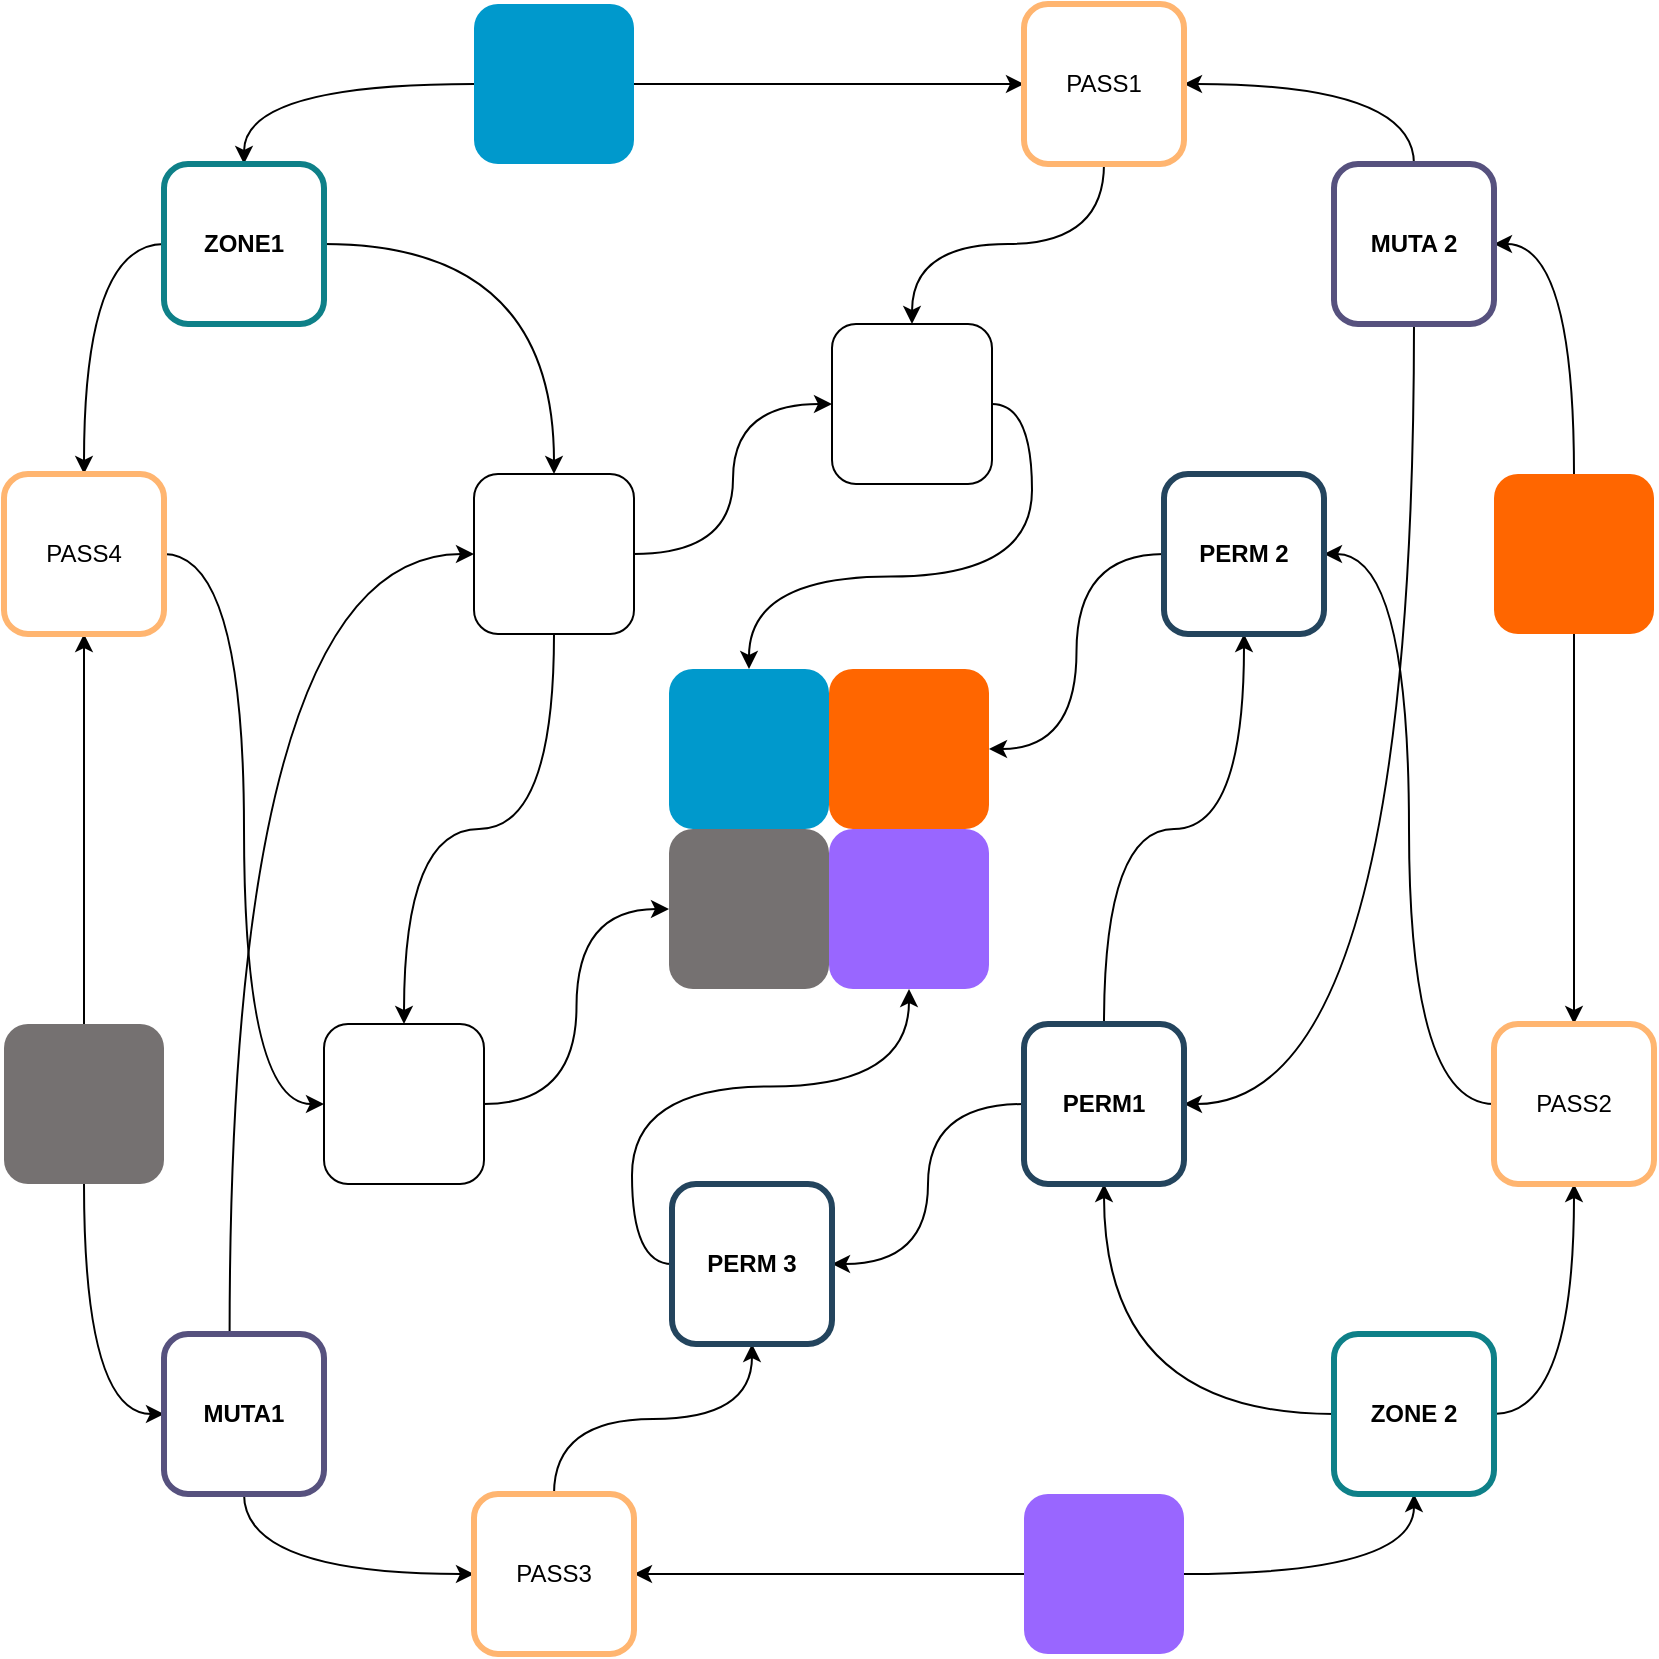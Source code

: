 <mxfile version="20.5.3" type="github">
  <diagram id="Nigt3YukH3JXRltVO2u2" name="Page-1">
    <mxGraphModel dx="836" dy="996" grid="1" gridSize="10" guides="1" tooltips="1" connect="1" arrows="1" fold="1" page="1" pageScale="1" pageWidth="827" pageHeight="1169" math="0" shadow="0">
      <root>
        <mxCell id="0" />
        <mxCell id="1" parent="0" />
        <mxCell id="gX__ZOAHCNAK3Sga8Ftl-28" style="edgeStyle=orthogonalEdgeStyle;orthogonalLoop=1;jettySize=auto;html=1;entryX=0.5;entryY=0;entryDx=0;entryDy=0;curved=1;" parent="1" source="gX__ZOAHCNAK3Sga8Ftl-7" target="gX__ZOAHCNAK3Sga8Ftl-11" edge="1">
          <mxGeometry relative="1" as="geometry" />
        </mxCell>
        <mxCell id="gX__ZOAHCNAK3Sga8Ftl-113" style="edgeStyle=orthogonalEdgeStyle;curved=1;orthogonalLoop=1;jettySize=auto;html=1;entryX=0;entryY=0.5;entryDx=0;entryDy=0;" parent="1" source="gX__ZOAHCNAK3Sga8Ftl-7" target="gX__ZOAHCNAK3Sga8Ftl-111" edge="1">
          <mxGeometry relative="1" as="geometry" />
        </mxCell>
        <mxCell id="gX__ZOAHCNAK3Sga8Ftl-7" value="" style="whiteSpace=wrap;html=1;aspect=fixed;rounded=1;fillColor=#0099CC;strokeColor=none;" parent="1" vertex="1">
          <mxGeometry x="236" y="172" width="80" height="80" as="geometry" />
        </mxCell>
        <mxCell id="gX__ZOAHCNAK3Sga8Ftl-35" style="edgeStyle=orthogonalEdgeStyle;curved=1;orthogonalLoop=1;jettySize=auto;html=1;entryX=1;entryY=0.5;entryDx=0;entryDy=0;exitX=0.5;exitY=0;exitDx=0;exitDy=0;" parent="1" source="gX__ZOAHCNAK3Sga8Ftl-8" target="gX__ZOAHCNAK3Sga8Ftl-12" edge="1">
          <mxGeometry relative="1" as="geometry" />
        </mxCell>
        <mxCell id="gX__ZOAHCNAK3Sga8Ftl-57" style="edgeStyle=orthogonalEdgeStyle;curved=1;orthogonalLoop=1;jettySize=auto;html=1;entryX=0.5;entryY=0;entryDx=0;entryDy=0;exitX=0.5;exitY=1;exitDx=0;exitDy=0;" parent="1" source="gX__ZOAHCNAK3Sga8Ftl-8" target="gX__ZOAHCNAK3Sga8Ftl-53" edge="1">
          <mxGeometry relative="1" as="geometry" />
        </mxCell>
        <mxCell id="gX__ZOAHCNAK3Sga8Ftl-8" value="" style="whiteSpace=wrap;html=1;aspect=fixed;rounded=1;fillColor=#FF6600;strokeColor=none;" parent="1" vertex="1">
          <mxGeometry x="746" y="407" width="80" height="80" as="geometry" />
        </mxCell>
        <mxCell id="gX__ZOAHCNAK3Sga8Ftl-33" style="edgeStyle=orthogonalEdgeStyle;curved=1;orthogonalLoop=1;jettySize=auto;html=1;entryX=0.5;entryY=1;entryDx=0;entryDy=0;" parent="1" source="gX__ZOAHCNAK3Sga8Ftl-9" target="gX__ZOAHCNAK3Sga8Ftl-13" edge="1">
          <mxGeometry relative="1" as="geometry" />
        </mxCell>
        <mxCell id="gX__ZOAHCNAK3Sga8Ftl-120" style="edgeStyle=orthogonalEdgeStyle;curved=1;orthogonalLoop=1;jettySize=auto;html=1;entryX=1;entryY=0.5;entryDx=0;entryDy=0;" parent="1" source="gX__ZOAHCNAK3Sga8Ftl-9" target="gX__ZOAHCNAK3Sga8Ftl-77" edge="1">
          <mxGeometry relative="1" as="geometry" />
        </mxCell>
        <mxCell id="gX__ZOAHCNAK3Sga8Ftl-9" value="" style="whiteSpace=wrap;html=1;aspect=fixed;rounded=1;fillColor=#9966FF;strokeColor=none;" parent="1" vertex="1">
          <mxGeometry x="511" y="917" width="80" height="80" as="geometry" />
        </mxCell>
        <mxCell id="gX__ZOAHCNAK3Sga8Ftl-30" style="edgeStyle=orthogonalEdgeStyle;orthogonalLoop=1;jettySize=auto;html=1;entryX=0;entryY=0.5;entryDx=0;entryDy=0;curved=1;" parent="1" source="gX__ZOAHCNAK3Sga8Ftl-10" target="gX__ZOAHCNAK3Sga8Ftl-14" edge="1">
          <mxGeometry relative="1" as="geometry" />
        </mxCell>
        <mxCell id="gX__ZOAHCNAK3Sga8Ftl-119" style="edgeStyle=orthogonalEdgeStyle;curved=1;orthogonalLoop=1;jettySize=auto;html=1;entryX=0.5;entryY=1;entryDx=0;entryDy=0;" parent="1" source="gX__ZOAHCNAK3Sga8Ftl-10" target="gX__ZOAHCNAK3Sga8Ftl-86" edge="1">
          <mxGeometry relative="1" as="geometry" />
        </mxCell>
        <mxCell id="gX__ZOAHCNAK3Sga8Ftl-10" value="" style="whiteSpace=wrap;html=1;aspect=fixed;rounded=1;fillColor=#757171;strokeColor=none;" parent="1" vertex="1">
          <mxGeometry x="1" y="682" width="80" height="80" as="geometry" />
        </mxCell>
        <mxCell id="gX__ZOAHCNAK3Sga8Ftl-85" style="edgeStyle=orthogonalEdgeStyle;curved=1;orthogonalLoop=1;jettySize=auto;html=1;entryX=0.5;entryY=0;entryDx=0;entryDy=0;" parent="1" source="gX__ZOAHCNAK3Sga8Ftl-11" target="gX__ZOAHCNAK3Sga8Ftl-81" edge="1">
          <mxGeometry relative="1" as="geometry" />
        </mxCell>
        <mxCell id="gX__ZOAHCNAK3Sga8Ftl-87" style="edgeStyle=orthogonalEdgeStyle;curved=1;orthogonalLoop=1;jettySize=auto;html=1;entryX=0.5;entryY=0;entryDx=0;entryDy=0;exitX=0;exitY=0.5;exitDx=0;exitDy=0;" parent="1" source="gX__ZOAHCNAK3Sga8Ftl-11" target="gX__ZOAHCNAK3Sga8Ftl-86" edge="1">
          <mxGeometry relative="1" as="geometry" />
        </mxCell>
        <mxCell id="gX__ZOAHCNAK3Sga8Ftl-11" value="ZONE1" style="whiteSpace=wrap;html=1;aspect=fixed;rounded=1;strokeColor=#0e8088;strokeWidth=3;fillColor=none;fontStyle=1" parent="1" vertex="1">
          <mxGeometry x="81" y="252" width="80" height="80" as="geometry" />
        </mxCell>
        <mxCell id="gX__ZOAHCNAK3Sga8Ftl-114" style="edgeStyle=orthogonalEdgeStyle;curved=1;orthogonalLoop=1;jettySize=auto;html=1;entryX=1;entryY=0.5;entryDx=0;entryDy=0;exitX=0.5;exitY=0;exitDx=0;exitDy=0;" parent="1" source="gX__ZOAHCNAK3Sga8Ftl-12" target="gX__ZOAHCNAK3Sga8Ftl-111" edge="1">
          <mxGeometry relative="1" as="geometry" />
        </mxCell>
        <mxCell id="GLXU7i8PXXEUA1Ecrr9V-1" style="edgeStyle=orthogonalEdgeStyle;curved=1;orthogonalLoop=1;jettySize=auto;html=1;entryX=1;entryY=0.5;entryDx=0;entryDy=0;exitX=0.5;exitY=1;exitDx=0;exitDy=0;" parent="1" source="gX__ZOAHCNAK3Sga8Ftl-12" target="gX__ZOAHCNAK3Sga8Ftl-58" edge="1">
          <mxGeometry relative="1" as="geometry" />
        </mxCell>
        <mxCell id="gX__ZOAHCNAK3Sga8Ftl-12" value="MUTA 2" style="whiteSpace=wrap;html=1;aspect=fixed;rounded=1;strokeWidth=3;fillColor=none;strokeColor=#56517e;fontStyle=1" parent="1" vertex="1">
          <mxGeometry x="666" y="252" width="80" height="80" as="geometry" />
        </mxCell>
        <mxCell id="gX__ZOAHCNAK3Sga8Ftl-54" style="edgeStyle=orthogonalEdgeStyle;curved=1;orthogonalLoop=1;jettySize=auto;html=1;entryX=0.5;entryY=1;entryDx=0;entryDy=0;exitX=1;exitY=0.5;exitDx=0;exitDy=0;" parent="1" source="gX__ZOAHCNAK3Sga8Ftl-13" target="gX__ZOAHCNAK3Sga8Ftl-53" edge="1">
          <mxGeometry relative="1" as="geometry" />
        </mxCell>
        <mxCell id="gX__ZOAHCNAK3Sga8Ftl-60" style="edgeStyle=orthogonalEdgeStyle;curved=1;orthogonalLoop=1;jettySize=auto;html=1;entryX=0.5;entryY=1;entryDx=0;entryDy=0;exitX=0;exitY=0.5;exitDx=0;exitDy=0;" parent="1" source="gX__ZOAHCNAK3Sga8Ftl-13" target="gX__ZOAHCNAK3Sga8Ftl-58" edge="1">
          <mxGeometry relative="1" as="geometry" />
        </mxCell>
        <mxCell id="gX__ZOAHCNAK3Sga8Ftl-13" value="ZONE 2" style="whiteSpace=wrap;html=1;aspect=fixed;rounded=1;strokeWidth=3;fillColor=none;strokeColor=#0e8088;fontStyle=1" parent="1" vertex="1">
          <mxGeometry x="666" y="837" width="80" height="80" as="geometry" />
        </mxCell>
        <mxCell id="gX__ZOAHCNAK3Sga8Ftl-79" style="edgeStyle=orthogonalEdgeStyle;curved=1;orthogonalLoop=1;jettySize=auto;html=1;entryX=0;entryY=0.5;entryDx=0;entryDy=0;exitX=0.5;exitY=1;exitDx=0;exitDy=0;" parent="1" source="gX__ZOAHCNAK3Sga8Ftl-14" target="gX__ZOAHCNAK3Sga8Ftl-77" edge="1">
          <mxGeometry relative="1" as="geometry" />
        </mxCell>
        <mxCell id="GLXU7i8PXXEUA1Ecrr9V-2" style="edgeStyle=orthogonalEdgeStyle;curved=1;orthogonalLoop=1;jettySize=auto;html=1;entryX=0;entryY=0.5;entryDx=0;entryDy=0;exitX=0.41;exitY=0.004;exitDx=0;exitDy=0;exitPerimeter=0;" parent="1" source="gX__ZOAHCNAK3Sga8Ftl-14" target="gX__ZOAHCNAK3Sga8Ftl-81" edge="1">
          <mxGeometry relative="1" as="geometry" />
        </mxCell>
        <mxCell id="gX__ZOAHCNAK3Sga8Ftl-14" value="MUTA1" style="whiteSpace=wrap;html=1;aspect=fixed;rounded=1;strokeWidth=3;fillColor=none;strokeColor=#56517e;fontStyle=1" parent="1" vertex="1">
          <mxGeometry x="81" y="837" width="80" height="80" as="geometry" />
        </mxCell>
        <mxCell id="gX__ZOAHCNAK3Sga8Ftl-62" style="edgeStyle=orthogonalEdgeStyle;curved=1;orthogonalLoop=1;jettySize=auto;html=1;entryX=1;entryY=0.5;entryDx=0;entryDy=0;" parent="1" source="gX__ZOAHCNAK3Sga8Ftl-53" target="gX__ZOAHCNAK3Sga8Ftl-61" edge="1">
          <mxGeometry relative="1" as="geometry" />
        </mxCell>
        <mxCell id="gX__ZOAHCNAK3Sga8Ftl-53" value="PASS2" style="whiteSpace=wrap;html=1;aspect=fixed;rounded=1;strokeWidth=3;fillColor=none;strokeColor=#FFB570;" parent="1" vertex="1">
          <mxGeometry x="746" y="682" width="80" height="80" as="geometry" />
        </mxCell>
        <mxCell id="gX__ZOAHCNAK3Sga8Ftl-63" style="edgeStyle=orthogonalEdgeStyle;curved=1;orthogonalLoop=1;jettySize=auto;html=1;entryX=0.5;entryY=1;entryDx=0;entryDy=0;" parent="1" source="gX__ZOAHCNAK3Sga8Ftl-58" target="gX__ZOAHCNAK3Sga8Ftl-61" edge="1">
          <mxGeometry relative="1" as="geometry" />
        </mxCell>
        <mxCell id="gX__ZOAHCNAK3Sga8Ftl-98" style="edgeStyle=orthogonalEdgeStyle;curved=1;orthogonalLoop=1;jettySize=auto;html=1;exitX=0;exitY=0.5;exitDx=0;exitDy=0;entryX=1;entryY=0.5;entryDx=0;entryDy=0;" parent="1" source="gX__ZOAHCNAK3Sga8Ftl-58" target="gX__ZOAHCNAK3Sga8Ftl-92" edge="1">
          <mxGeometry relative="1" as="geometry" />
        </mxCell>
        <mxCell id="gX__ZOAHCNAK3Sga8Ftl-58" value="PERM1" style="whiteSpace=wrap;html=1;aspect=fixed;rounded=1;strokeWidth=3;fillColor=none;strokeColor=#23445d;fontColor=#000000;fontStyle=1" parent="1" vertex="1">
          <mxGeometry x="511" y="682" width="80" height="80" as="geometry" />
        </mxCell>
        <mxCell id="gX__ZOAHCNAK3Sga8Ftl-109" style="edgeStyle=orthogonalEdgeStyle;curved=1;orthogonalLoop=1;jettySize=auto;html=1;entryX=1;entryY=0.5;entryDx=0;entryDy=0;" parent="1" source="gX__ZOAHCNAK3Sga8Ftl-61" target="gX__ZOAHCNAK3Sga8Ftl-106" edge="1">
          <mxGeometry relative="1" as="geometry" />
        </mxCell>
        <mxCell id="gX__ZOAHCNAK3Sga8Ftl-61" value="PERM 2" style="whiteSpace=wrap;html=1;aspect=fixed;rounded=1;strokeWidth=3;fillColor=none;strokeColor=#23445d;fontColor=#000000;fontStyle=1" parent="1" vertex="1">
          <mxGeometry x="581" y="407" width="80" height="80" as="geometry" />
        </mxCell>
        <mxCell id="gX__ZOAHCNAK3Sga8Ftl-101" style="edgeStyle=orthogonalEdgeStyle;curved=1;orthogonalLoop=1;jettySize=auto;html=1;entryX=0.5;entryY=1;entryDx=0;entryDy=0;exitX=0.5;exitY=0;exitDx=0;exitDy=0;" parent="1" source="gX__ZOAHCNAK3Sga8Ftl-77" target="gX__ZOAHCNAK3Sga8Ftl-92" edge="1">
          <mxGeometry relative="1" as="geometry" />
        </mxCell>
        <mxCell id="gX__ZOAHCNAK3Sga8Ftl-77" value="PASS3" style="whiteSpace=wrap;html=1;aspect=fixed;rounded=1;strokeWidth=3;fillColor=none;strokeColor=#FFB570;" parent="1" vertex="1">
          <mxGeometry x="236" y="917" width="80" height="80" as="geometry" />
        </mxCell>
        <mxCell id="gX__ZOAHCNAK3Sga8Ftl-116" style="edgeStyle=orthogonalEdgeStyle;curved=1;orthogonalLoop=1;jettySize=auto;html=1;entryX=0;entryY=0.5;entryDx=0;entryDy=0;" parent="1" source="gX__ZOAHCNAK3Sga8Ftl-81" target="gX__ZOAHCNAK3Sga8Ftl-110" edge="1">
          <mxGeometry relative="1" as="geometry" />
        </mxCell>
        <mxCell id="gX__ZOAHCNAK3Sga8Ftl-121" style="edgeStyle=orthogonalEdgeStyle;curved=1;orthogonalLoop=1;jettySize=auto;html=1;entryX=0.5;entryY=0;entryDx=0;entryDy=0;exitX=0.5;exitY=1;exitDx=0;exitDy=0;" parent="1" source="gX__ZOAHCNAK3Sga8Ftl-81" target="gX__ZOAHCNAK3Sga8Ftl-118" edge="1">
          <mxGeometry relative="1" as="geometry" />
        </mxCell>
        <mxCell id="gX__ZOAHCNAK3Sga8Ftl-81" value="" style="whiteSpace=wrap;html=1;aspect=fixed;rounded=1;strokeWidth=1;" parent="1" vertex="1">
          <mxGeometry x="236" y="407" width="80" height="80" as="geometry" />
        </mxCell>
        <mxCell id="gX__ZOAHCNAK3Sga8Ftl-123" style="edgeStyle=orthogonalEdgeStyle;curved=1;orthogonalLoop=1;jettySize=auto;html=1;exitX=1;exitY=0.5;exitDx=0;exitDy=0;entryX=0;entryY=0.5;entryDx=0;entryDy=0;" parent="1" source="gX__ZOAHCNAK3Sga8Ftl-86" target="gX__ZOAHCNAK3Sga8Ftl-118" edge="1">
          <mxGeometry relative="1" as="geometry" />
        </mxCell>
        <mxCell id="gX__ZOAHCNAK3Sga8Ftl-86" value="PASS4" style="whiteSpace=wrap;html=1;aspect=fixed;rounded=1;strokeWidth=3;fillColor=none;strokeColor=#FFB570;" parent="1" vertex="1">
          <mxGeometry x="1" y="407" width="80" height="80" as="geometry" />
        </mxCell>
        <mxCell id="gX__ZOAHCNAK3Sga8Ftl-104" style="edgeStyle=orthogonalEdgeStyle;curved=1;orthogonalLoop=1;jettySize=auto;html=1;entryX=0.5;entryY=1;entryDx=0;entryDy=0;exitX=0;exitY=0.5;exitDx=0;exitDy=0;" parent="1" source="gX__ZOAHCNAK3Sga8Ftl-92" target="gX__ZOAHCNAK3Sga8Ftl-108" edge="1">
          <mxGeometry relative="1" as="geometry" />
        </mxCell>
        <mxCell id="gX__ZOAHCNAK3Sga8Ftl-92" value="PERM 3" style="whiteSpace=wrap;html=1;aspect=fixed;rounded=1;strokeWidth=3;fillColor=none;strokeColor=#23445d;fontColor=#000000;fontStyle=1" parent="1" vertex="1">
          <mxGeometry x="335" y="762" width="80" height="80" as="geometry" />
        </mxCell>
        <mxCell id="gX__ZOAHCNAK3Sga8Ftl-117" style="edgeStyle=orthogonalEdgeStyle;curved=1;orthogonalLoop=1;jettySize=auto;html=1;entryX=0.5;entryY=0;entryDx=0;entryDy=0;exitX=1;exitY=0.5;exitDx=0;exitDy=0;" parent="1" source="gX__ZOAHCNAK3Sga8Ftl-110" target="gX__ZOAHCNAK3Sga8Ftl-105" edge="1">
          <mxGeometry relative="1" as="geometry" />
        </mxCell>
        <mxCell id="gX__ZOAHCNAK3Sga8Ftl-110" value="" style="whiteSpace=wrap;html=1;aspect=fixed;rounded=1;strokeWidth=1;fillColor=none;strokeColor=#000000;" parent="1" vertex="1">
          <mxGeometry x="415" y="332" width="80" height="80" as="geometry" />
        </mxCell>
        <mxCell id="gX__ZOAHCNAK3Sga8Ftl-115" style="edgeStyle=orthogonalEdgeStyle;curved=1;orthogonalLoop=1;jettySize=auto;html=1;exitX=0.5;exitY=1;exitDx=0;exitDy=0;entryX=0.5;entryY=0;entryDx=0;entryDy=0;" parent="1" source="gX__ZOAHCNAK3Sga8Ftl-111" target="gX__ZOAHCNAK3Sga8Ftl-110" edge="1">
          <mxGeometry relative="1" as="geometry" />
        </mxCell>
        <mxCell id="gX__ZOAHCNAK3Sga8Ftl-111" value="PASS1" style="whiteSpace=wrap;html=1;aspect=fixed;rounded=1;strokeWidth=3;fillColor=none;strokeColor=#FFB570;" parent="1" vertex="1">
          <mxGeometry x="511" y="172" width="80" height="80" as="geometry" />
        </mxCell>
        <mxCell id="gX__ZOAHCNAK3Sga8Ftl-122" style="edgeStyle=orthogonalEdgeStyle;curved=1;orthogonalLoop=1;jettySize=auto;html=1;entryX=0;entryY=0.5;entryDx=0;entryDy=0;" parent="1" source="gX__ZOAHCNAK3Sga8Ftl-118" target="gX__ZOAHCNAK3Sga8Ftl-107" edge="1">
          <mxGeometry relative="1" as="geometry" />
        </mxCell>
        <mxCell id="gX__ZOAHCNAK3Sga8Ftl-118" value="" style="whiteSpace=wrap;html=1;aspect=fixed;rounded=1;strokeWidth=1;fillColor=none;strokeColor=#000000;" parent="1" vertex="1">
          <mxGeometry x="161" y="682" width="80" height="80" as="geometry" />
        </mxCell>
        <mxCell id="gX__ZOAHCNAK3Sga8Ftl-128" value="" style="group;strokeColor=none;strokeWidth=3;" parent="1" vertex="1" connectable="0">
          <mxGeometry x="333.5" y="504.5" width="160" height="160" as="geometry" />
        </mxCell>
        <mxCell id="GLXU7i8PXXEUA1Ecrr9V-3" value="" style="group" parent="gX__ZOAHCNAK3Sga8Ftl-128" vertex="1" connectable="0">
          <mxGeometry width="160" height="160" as="geometry" />
        </mxCell>
        <mxCell id="gX__ZOAHCNAK3Sga8Ftl-105" value="" style="whiteSpace=wrap;html=1;aspect=fixed;rounded=1;strokeWidth=2;fillColor=#0099CC;strokeColor=none;" parent="GLXU7i8PXXEUA1Ecrr9V-3" vertex="1">
          <mxGeometry width="80" height="80" as="geometry" />
        </mxCell>
        <mxCell id="gX__ZOAHCNAK3Sga8Ftl-106" value="" style="whiteSpace=wrap;html=1;aspect=fixed;rounded=1;strokeWidth=2;fillColor=#FF6600;strokeColor=none;" parent="GLXU7i8PXXEUA1Ecrr9V-3" vertex="1">
          <mxGeometry x="80" width="80" height="80" as="geometry" />
        </mxCell>
        <mxCell id="gX__ZOAHCNAK3Sga8Ftl-107" value="" style="whiteSpace=wrap;html=1;aspect=fixed;rounded=1;strokeWidth=2;fillColor=#757171;strokeColor=none;" parent="GLXU7i8PXXEUA1Ecrr9V-3" vertex="1">
          <mxGeometry y="80" width="80" height="80" as="geometry" />
        </mxCell>
        <mxCell id="gX__ZOAHCNAK3Sga8Ftl-108" value="" style="whiteSpace=wrap;html=1;aspect=fixed;rounded=1;strokeWidth=2;fillColor=#9966FF;strokeColor=none;" parent="GLXU7i8PXXEUA1Ecrr9V-3" vertex="1">
          <mxGeometry x="80" y="80" width="80" height="80" as="geometry" />
        </mxCell>
      </root>
    </mxGraphModel>
  </diagram>
</mxfile>
